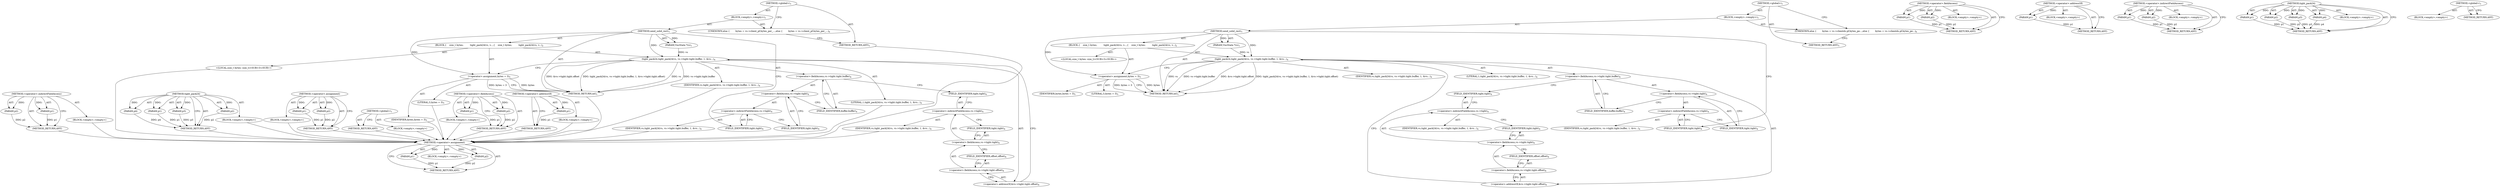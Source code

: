 digraph "&lt;global&gt;" {
vulnerable_76 [label=<(METHOD,&lt;operator&gt;.assignment)>];
vulnerable_77 [label=<(PARAM,p1)>];
vulnerable_78 [label=<(PARAM,p2)>];
vulnerable_79 [label=<(BLOCK,&lt;empty&gt;,&lt;empty&gt;)>];
vulnerable_80 [label=<(METHOD_RETURN,ANY)>];
vulnerable_6 [label=<(METHOD,&lt;global&gt;)<SUB>1</SUB>>];
vulnerable_7 [label=<(BLOCK,&lt;empty&gt;,&lt;empty&gt;)<SUB>1</SUB>>];
vulnerable_8 [label=<(METHOD,send_solid_rect)<SUB>1</SUB>>];
vulnerable_9 [label=<(PARAM,VncState *vs)<SUB>1</SUB>>];
vulnerable_10 [label=<(BLOCK,{
    size_t bytes;
         tight_pack24(vs, v...,{
    size_t bytes;
         tight_pack24(vs, v...)<SUB>2</SUB>>];
vulnerable_11 [label="<(LOCAL,size_t bytes: size_t)<SUB>3</SUB>>"];
vulnerable_12 [label=<(tight_pack24,tight_pack24(vs, vs-&gt;tight.tight.buffer, 1, &amp;vs...)<SUB>4</SUB>>];
vulnerable_13 [label=<(IDENTIFIER,vs,tight_pack24(vs, vs-&gt;tight.tight.buffer, 1, &amp;vs...)<SUB>4</SUB>>];
vulnerable_14 [label=<(&lt;operator&gt;.fieldAccess,vs-&gt;tight.tight.buffer)<SUB>4</SUB>>];
vulnerable_15 [label=<(&lt;operator&gt;.fieldAccess,vs-&gt;tight.tight)<SUB>4</SUB>>];
vulnerable_16 [label=<(&lt;operator&gt;.indirectFieldAccess,vs-&gt;tight)<SUB>4</SUB>>];
vulnerable_17 [label=<(IDENTIFIER,vs,tight_pack24(vs, vs-&gt;tight.tight.buffer, 1, &amp;vs...)<SUB>4</SUB>>];
vulnerable_18 [label=<(FIELD_IDENTIFIER,tight,tight)<SUB>4</SUB>>];
vulnerable_19 [label=<(FIELD_IDENTIFIER,tight,tight)<SUB>4</SUB>>];
vulnerable_20 [label=<(FIELD_IDENTIFIER,buffer,buffer)<SUB>4</SUB>>];
vulnerable_21 [label=<(LITERAL,1,tight_pack24(vs, vs-&gt;tight.tight.buffer, 1, &amp;vs...)<SUB>4</SUB>>];
vulnerable_22 [label=<(&lt;operator&gt;.addressOf,&amp;vs-&gt;tight.tight.offset)<SUB>4</SUB>>];
vulnerable_23 [label=<(&lt;operator&gt;.fieldAccess,vs-&gt;tight.tight.offset)<SUB>4</SUB>>];
vulnerable_24 [label=<(&lt;operator&gt;.fieldAccess,vs-&gt;tight.tight)<SUB>4</SUB>>];
vulnerable_25 [label=<(&lt;operator&gt;.indirectFieldAccess,vs-&gt;tight)<SUB>4</SUB>>];
vulnerable_26 [label=<(IDENTIFIER,vs,tight_pack24(vs, vs-&gt;tight.tight.buffer, 1, &amp;vs...)<SUB>4</SUB>>];
vulnerable_27 [label=<(FIELD_IDENTIFIER,tight,tight)<SUB>4</SUB>>];
vulnerable_28 [label=<(FIELD_IDENTIFIER,tight,tight)<SUB>4</SUB>>];
vulnerable_29 [label=<(FIELD_IDENTIFIER,offset,offset)<SUB>4</SUB>>];
vulnerable_30 [label=<(&lt;operator&gt;.assignment,bytes = 3)<SUB>5</SUB>>];
vulnerable_31 [label=<(IDENTIFIER,bytes,bytes = 3)<SUB>5</SUB>>];
vulnerable_32 [label=<(LITERAL,3,bytes = 3)<SUB>5</SUB>>];
vulnerable_33 [label=<(METHOD_RETURN,int)<SUB>1</SUB>>];
vulnerable_35 [label=<(UNKNOWN,else {
        bytes = vs-&gt;clientds.pf.bytes_pe...,else {
        bytes = vs-&gt;clientds.pf.bytes_pe...)<SUB>6</SUB>>];
vulnerable_36 [label=<(METHOD_RETURN,ANY)<SUB>1</SUB>>];
vulnerable_62 [label=<(METHOD,&lt;operator&gt;.fieldAccess)>];
vulnerable_63 [label=<(PARAM,p1)>];
vulnerable_64 [label=<(PARAM,p2)>];
vulnerable_65 [label=<(BLOCK,&lt;empty&gt;,&lt;empty&gt;)>];
vulnerable_66 [label=<(METHOD_RETURN,ANY)>];
vulnerable_72 [label=<(METHOD,&lt;operator&gt;.addressOf)>];
vulnerable_73 [label=<(PARAM,p1)>];
vulnerable_74 [label=<(BLOCK,&lt;empty&gt;,&lt;empty&gt;)>];
vulnerable_75 [label=<(METHOD_RETURN,ANY)>];
vulnerable_67 [label=<(METHOD,&lt;operator&gt;.indirectFieldAccess)>];
vulnerable_68 [label=<(PARAM,p1)>];
vulnerable_69 [label=<(PARAM,p2)>];
vulnerable_70 [label=<(BLOCK,&lt;empty&gt;,&lt;empty&gt;)>];
vulnerable_71 [label=<(METHOD_RETURN,ANY)>];
vulnerable_55 [label=<(METHOD,tight_pack24)>];
vulnerable_56 [label=<(PARAM,p1)>];
vulnerable_57 [label=<(PARAM,p2)>];
vulnerable_58 [label=<(PARAM,p3)>];
vulnerable_59 [label=<(PARAM,p4)>];
vulnerable_60 [label=<(BLOCK,&lt;empty&gt;,&lt;empty&gt;)>];
vulnerable_61 [label=<(METHOD_RETURN,ANY)>];
vulnerable_49 [label=<(METHOD,&lt;global&gt;)<SUB>1</SUB>>];
vulnerable_50 [label=<(BLOCK,&lt;empty&gt;,&lt;empty&gt;)>];
vulnerable_51 [label=<(METHOD_RETURN,ANY)>];
fixed_76 [label=<(METHOD,&lt;operator&gt;.assignment)>];
fixed_77 [label=<(PARAM,p1)>];
fixed_78 [label=<(PARAM,p2)>];
fixed_79 [label=<(BLOCK,&lt;empty&gt;,&lt;empty&gt;)>];
fixed_80 [label=<(METHOD_RETURN,ANY)>];
fixed_6 [label=<(METHOD,&lt;global&gt;)<SUB>1</SUB>>];
fixed_7 [label=<(BLOCK,&lt;empty&gt;,&lt;empty&gt;)<SUB>1</SUB>>];
fixed_8 [label=<(METHOD,send_solid_rect)<SUB>1</SUB>>];
fixed_9 [label=<(PARAM,VncState *vs)<SUB>1</SUB>>];
fixed_10 [label=<(BLOCK,{
    size_t bytes;
         tight_pack24(vs, v...,{
    size_t bytes;
         tight_pack24(vs, v...)<SUB>2</SUB>>];
fixed_11 [label="<(LOCAL,size_t bytes: size_t)<SUB>3</SUB>>"];
fixed_12 [label=<(tight_pack24,tight_pack24(vs, vs-&gt;tight.tight.buffer, 1, &amp;vs...)<SUB>4</SUB>>];
fixed_13 [label=<(IDENTIFIER,vs,tight_pack24(vs, vs-&gt;tight.tight.buffer, 1, &amp;vs...)<SUB>4</SUB>>];
fixed_14 [label=<(&lt;operator&gt;.fieldAccess,vs-&gt;tight.tight.buffer)<SUB>4</SUB>>];
fixed_15 [label=<(&lt;operator&gt;.fieldAccess,vs-&gt;tight.tight)<SUB>4</SUB>>];
fixed_16 [label=<(&lt;operator&gt;.indirectFieldAccess,vs-&gt;tight)<SUB>4</SUB>>];
fixed_17 [label=<(IDENTIFIER,vs,tight_pack24(vs, vs-&gt;tight.tight.buffer, 1, &amp;vs...)<SUB>4</SUB>>];
fixed_18 [label=<(FIELD_IDENTIFIER,tight,tight)<SUB>4</SUB>>];
fixed_19 [label=<(FIELD_IDENTIFIER,tight,tight)<SUB>4</SUB>>];
fixed_20 [label=<(FIELD_IDENTIFIER,buffer,buffer)<SUB>4</SUB>>];
fixed_21 [label=<(LITERAL,1,tight_pack24(vs, vs-&gt;tight.tight.buffer, 1, &amp;vs...)<SUB>4</SUB>>];
fixed_22 [label=<(&lt;operator&gt;.addressOf,&amp;vs-&gt;tight.tight.offset)<SUB>4</SUB>>];
fixed_23 [label=<(&lt;operator&gt;.fieldAccess,vs-&gt;tight.tight.offset)<SUB>4</SUB>>];
fixed_24 [label=<(&lt;operator&gt;.fieldAccess,vs-&gt;tight.tight)<SUB>4</SUB>>];
fixed_25 [label=<(&lt;operator&gt;.indirectFieldAccess,vs-&gt;tight)<SUB>4</SUB>>];
fixed_26 [label=<(IDENTIFIER,vs,tight_pack24(vs, vs-&gt;tight.tight.buffer, 1, &amp;vs...)<SUB>4</SUB>>];
fixed_27 [label=<(FIELD_IDENTIFIER,tight,tight)<SUB>4</SUB>>];
fixed_28 [label=<(FIELD_IDENTIFIER,tight,tight)<SUB>4</SUB>>];
fixed_29 [label=<(FIELD_IDENTIFIER,offset,offset)<SUB>4</SUB>>];
fixed_30 [label=<(&lt;operator&gt;.assignment,bytes = 3)<SUB>5</SUB>>];
fixed_31 [label=<(IDENTIFIER,bytes,bytes = 3)<SUB>5</SUB>>];
fixed_32 [label=<(LITERAL,3,bytes = 3)<SUB>5</SUB>>];
fixed_33 [label=<(METHOD_RETURN,int)<SUB>1</SUB>>];
fixed_35 [label=<(UNKNOWN,else {
        bytes = vs-&gt;client_pf.bytes_per_...,else {
        bytes = vs-&gt;client_pf.bytes_per_...)<SUB>6</SUB>>];
fixed_36 [label=<(METHOD_RETURN,ANY)<SUB>1</SUB>>];
fixed_62 [label=<(METHOD,&lt;operator&gt;.fieldAccess)>];
fixed_63 [label=<(PARAM,p1)>];
fixed_64 [label=<(PARAM,p2)>];
fixed_65 [label=<(BLOCK,&lt;empty&gt;,&lt;empty&gt;)>];
fixed_66 [label=<(METHOD_RETURN,ANY)>];
fixed_72 [label=<(METHOD,&lt;operator&gt;.addressOf)>];
fixed_73 [label=<(PARAM,p1)>];
fixed_74 [label=<(BLOCK,&lt;empty&gt;,&lt;empty&gt;)>];
fixed_75 [label=<(METHOD_RETURN,ANY)>];
fixed_67 [label=<(METHOD,&lt;operator&gt;.indirectFieldAccess)>];
fixed_68 [label=<(PARAM,p1)>];
fixed_69 [label=<(PARAM,p2)>];
fixed_70 [label=<(BLOCK,&lt;empty&gt;,&lt;empty&gt;)>];
fixed_71 [label=<(METHOD_RETURN,ANY)>];
fixed_55 [label=<(METHOD,tight_pack24)>];
fixed_56 [label=<(PARAM,p1)>];
fixed_57 [label=<(PARAM,p2)>];
fixed_58 [label=<(PARAM,p3)>];
fixed_59 [label=<(PARAM,p4)>];
fixed_60 [label=<(BLOCK,&lt;empty&gt;,&lt;empty&gt;)>];
fixed_61 [label=<(METHOD_RETURN,ANY)>];
fixed_49 [label=<(METHOD,&lt;global&gt;)<SUB>1</SUB>>];
fixed_50 [label=<(BLOCK,&lt;empty&gt;,&lt;empty&gt;)>];
fixed_51 [label=<(METHOD_RETURN,ANY)>];
vulnerable_76 -> vulnerable_77  [key=0, label="AST: "];
vulnerable_76 -> vulnerable_77  [key=1, label="DDG: "];
vulnerable_76 -> vulnerable_79  [key=0, label="AST: "];
vulnerable_76 -> vulnerable_78  [key=0, label="AST: "];
vulnerable_76 -> vulnerable_78  [key=1, label="DDG: "];
vulnerable_76 -> vulnerable_80  [key=0, label="AST: "];
vulnerable_76 -> vulnerable_80  [key=1, label="CFG: "];
vulnerable_77 -> vulnerable_80  [key=0, label="DDG: p1"];
vulnerable_78 -> vulnerable_80  [key=0, label="DDG: p2"];
vulnerable_6 -> vulnerable_7  [key=0, label="AST: "];
vulnerable_6 -> vulnerable_36  [key=0, label="AST: "];
vulnerable_6 -> vulnerable_35  [key=0, label="CFG: "];
vulnerable_7 -> vulnerable_8  [key=0, label="AST: "];
vulnerable_7 -> vulnerable_35  [key=0, label="AST: "];
vulnerable_8 -> vulnerable_9  [key=0, label="AST: "];
vulnerable_8 -> vulnerable_9  [key=1, label="DDG: "];
vulnerable_8 -> vulnerable_10  [key=0, label="AST: "];
vulnerable_8 -> vulnerable_33  [key=0, label="AST: "];
vulnerable_8 -> vulnerable_18  [key=0, label="CFG: "];
vulnerable_8 -> vulnerable_30  [key=0, label="DDG: "];
vulnerable_8 -> vulnerable_12  [key=0, label="DDG: "];
vulnerable_9 -> vulnerable_12  [key=0, label="DDG: vs"];
vulnerable_10 -> vulnerable_11  [key=0, label="AST: "];
vulnerable_10 -> vulnerable_12  [key=0, label="AST: "];
vulnerable_10 -> vulnerable_30  [key=0, label="AST: "];
vulnerable_12 -> vulnerable_13  [key=0, label="AST: "];
vulnerable_12 -> vulnerable_14  [key=0, label="AST: "];
vulnerable_12 -> vulnerable_21  [key=0, label="AST: "];
vulnerable_12 -> vulnerable_22  [key=0, label="AST: "];
vulnerable_12 -> vulnerable_30  [key=0, label="CFG: "];
vulnerable_12 -> vulnerable_33  [key=0, label="DDG: vs"];
vulnerable_12 -> vulnerable_33  [key=1, label="DDG: vs-&gt;tight.tight.buffer"];
vulnerable_12 -> vulnerable_33  [key=2, label="DDG: &amp;vs-&gt;tight.tight.offset"];
vulnerable_12 -> vulnerable_33  [key=3, label="DDG: tight_pack24(vs, vs-&gt;tight.tight.buffer, 1, &amp;vs-&gt;tight.tight.offset)"];
vulnerable_14 -> vulnerable_15  [key=0, label="AST: "];
vulnerable_14 -> vulnerable_20  [key=0, label="AST: "];
vulnerable_14 -> vulnerable_27  [key=0, label="CFG: "];
vulnerable_15 -> vulnerable_16  [key=0, label="AST: "];
vulnerable_15 -> vulnerable_19  [key=0, label="AST: "];
vulnerable_15 -> vulnerable_20  [key=0, label="CFG: "];
vulnerable_16 -> vulnerable_17  [key=0, label="AST: "];
vulnerable_16 -> vulnerable_18  [key=0, label="AST: "];
vulnerable_16 -> vulnerable_19  [key=0, label="CFG: "];
vulnerable_18 -> vulnerable_16  [key=0, label="CFG: "];
vulnerable_19 -> vulnerable_15  [key=0, label="CFG: "];
vulnerable_20 -> vulnerable_14  [key=0, label="CFG: "];
vulnerable_22 -> vulnerable_23  [key=0, label="AST: "];
vulnerable_22 -> vulnerable_12  [key=0, label="CFG: "];
vulnerable_23 -> vulnerable_24  [key=0, label="AST: "];
vulnerable_23 -> vulnerable_29  [key=0, label="AST: "];
vulnerable_23 -> vulnerable_22  [key=0, label="CFG: "];
vulnerable_24 -> vulnerable_25  [key=0, label="AST: "];
vulnerable_24 -> vulnerable_28  [key=0, label="AST: "];
vulnerable_24 -> vulnerable_29  [key=0, label="CFG: "];
vulnerable_25 -> vulnerable_26  [key=0, label="AST: "];
vulnerable_25 -> vulnerable_27  [key=0, label="AST: "];
vulnerable_25 -> vulnerable_28  [key=0, label="CFG: "];
vulnerable_27 -> vulnerable_25  [key=0, label="CFG: "];
vulnerable_28 -> vulnerable_24  [key=0, label="CFG: "];
vulnerable_29 -> vulnerable_23  [key=0, label="CFG: "];
vulnerable_30 -> vulnerable_31  [key=0, label="AST: "];
vulnerable_30 -> vulnerable_32  [key=0, label="AST: "];
vulnerable_30 -> vulnerable_33  [key=0, label="CFG: "];
vulnerable_30 -> vulnerable_33  [key=1, label="DDG: bytes"];
vulnerable_30 -> vulnerable_33  [key=2, label="DDG: bytes = 3"];
vulnerable_35 -> vulnerable_36  [key=0, label="CFG: "];
vulnerable_62 -> vulnerable_63  [key=0, label="AST: "];
vulnerable_62 -> vulnerable_63  [key=1, label="DDG: "];
vulnerable_62 -> vulnerable_65  [key=0, label="AST: "];
vulnerable_62 -> vulnerable_64  [key=0, label="AST: "];
vulnerable_62 -> vulnerable_64  [key=1, label="DDG: "];
vulnerable_62 -> vulnerable_66  [key=0, label="AST: "];
vulnerable_62 -> vulnerable_66  [key=1, label="CFG: "];
vulnerable_63 -> vulnerable_66  [key=0, label="DDG: p1"];
vulnerable_64 -> vulnerable_66  [key=0, label="DDG: p2"];
vulnerable_72 -> vulnerable_73  [key=0, label="AST: "];
vulnerable_72 -> vulnerable_73  [key=1, label="DDG: "];
vulnerable_72 -> vulnerable_74  [key=0, label="AST: "];
vulnerable_72 -> vulnerable_75  [key=0, label="AST: "];
vulnerable_72 -> vulnerable_75  [key=1, label="CFG: "];
vulnerable_73 -> vulnerable_75  [key=0, label="DDG: p1"];
vulnerable_67 -> vulnerable_68  [key=0, label="AST: "];
vulnerable_67 -> vulnerable_68  [key=1, label="DDG: "];
vulnerable_67 -> vulnerable_70  [key=0, label="AST: "];
vulnerable_67 -> vulnerable_69  [key=0, label="AST: "];
vulnerable_67 -> vulnerable_69  [key=1, label="DDG: "];
vulnerable_67 -> vulnerable_71  [key=0, label="AST: "];
vulnerable_67 -> vulnerable_71  [key=1, label="CFG: "];
vulnerable_68 -> vulnerable_71  [key=0, label="DDG: p1"];
vulnerable_69 -> vulnerable_71  [key=0, label="DDG: p2"];
vulnerable_55 -> vulnerable_56  [key=0, label="AST: "];
vulnerable_55 -> vulnerable_56  [key=1, label="DDG: "];
vulnerable_55 -> vulnerable_60  [key=0, label="AST: "];
vulnerable_55 -> vulnerable_57  [key=0, label="AST: "];
vulnerable_55 -> vulnerable_57  [key=1, label="DDG: "];
vulnerable_55 -> vulnerable_61  [key=0, label="AST: "];
vulnerable_55 -> vulnerable_61  [key=1, label="CFG: "];
vulnerable_55 -> vulnerable_58  [key=0, label="AST: "];
vulnerable_55 -> vulnerable_58  [key=1, label="DDG: "];
vulnerable_55 -> vulnerable_59  [key=0, label="AST: "];
vulnerable_55 -> vulnerable_59  [key=1, label="DDG: "];
vulnerable_56 -> vulnerable_61  [key=0, label="DDG: p1"];
vulnerable_57 -> vulnerable_61  [key=0, label="DDG: p2"];
vulnerable_58 -> vulnerable_61  [key=0, label="DDG: p3"];
vulnerable_59 -> vulnerable_61  [key=0, label="DDG: p4"];
vulnerable_49 -> vulnerable_50  [key=0, label="AST: "];
vulnerable_49 -> vulnerable_51  [key=0, label="AST: "];
vulnerable_49 -> vulnerable_51  [key=1, label="CFG: "];
fixed_76 -> fixed_77  [key=0, label="AST: "];
fixed_76 -> fixed_77  [key=1, label="DDG: "];
fixed_76 -> fixed_79  [key=0, label="AST: "];
fixed_76 -> fixed_78  [key=0, label="AST: "];
fixed_76 -> fixed_78  [key=1, label="DDG: "];
fixed_76 -> fixed_80  [key=0, label="AST: "];
fixed_76 -> fixed_80  [key=1, label="CFG: "];
fixed_77 -> fixed_80  [key=0, label="DDG: p1"];
fixed_78 -> fixed_80  [key=0, label="DDG: p2"];
fixed_79 -> vulnerable_76  [key=0];
fixed_80 -> vulnerable_76  [key=0];
fixed_6 -> fixed_7  [key=0, label="AST: "];
fixed_6 -> fixed_36  [key=0, label="AST: "];
fixed_6 -> fixed_35  [key=0, label="CFG: "];
fixed_7 -> fixed_8  [key=0, label="AST: "];
fixed_7 -> fixed_35  [key=0, label="AST: "];
fixed_8 -> fixed_9  [key=0, label="AST: "];
fixed_8 -> fixed_9  [key=1, label="DDG: "];
fixed_8 -> fixed_10  [key=0, label="AST: "];
fixed_8 -> fixed_33  [key=0, label="AST: "];
fixed_8 -> fixed_18  [key=0, label="CFG: "];
fixed_8 -> fixed_30  [key=0, label="DDG: "];
fixed_8 -> fixed_12  [key=0, label="DDG: "];
fixed_9 -> fixed_12  [key=0, label="DDG: vs"];
fixed_10 -> fixed_11  [key=0, label="AST: "];
fixed_10 -> fixed_12  [key=0, label="AST: "];
fixed_10 -> fixed_30  [key=0, label="AST: "];
fixed_11 -> vulnerable_76  [key=0];
fixed_12 -> fixed_13  [key=0, label="AST: "];
fixed_12 -> fixed_14  [key=0, label="AST: "];
fixed_12 -> fixed_21  [key=0, label="AST: "];
fixed_12 -> fixed_22  [key=0, label="AST: "];
fixed_12 -> fixed_30  [key=0, label="CFG: "];
fixed_12 -> fixed_33  [key=0, label="DDG: vs"];
fixed_12 -> fixed_33  [key=1, label="DDG: vs-&gt;tight.tight.buffer"];
fixed_12 -> fixed_33  [key=2, label="DDG: &amp;vs-&gt;tight.tight.offset"];
fixed_12 -> fixed_33  [key=3, label="DDG: tight_pack24(vs, vs-&gt;tight.tight.buffer, 1, &amp;vs-&gt;tight.tight.offset)"];
fixed_13 -> vulnerable_76  [key=0];
fixed_14 -> fixed_15  [key=0, label="AST: "];
fixed_14 -> fixed_20  [key=0, label="AST: "];
fixed_14 -> fixed_27  [key=0, label="CFG: "];
fixed_15 -> fixed_16  [key=0, label="AST: "];
fixed_15 -> fixed_19  [key=0, label="AST: "];
fixed_15 -> fixed_20  [key=0, label="CFG: "];
fixed_16 -> fixed_17  [key=0, label="AST: "];
fixed_16 -> fixed_18  [key=0, label="AST: "];
fixed_16 -> fixed_19  [key=0, label="CFG: "];
fixed_17 -> vulnerable_76  [key=0];
fixed_18 -> fixed_16  [key=0, label="CFG: "];
fixed_19 -> fixed_15  [key=0, label="CFG: "];
fixed_20 -> fixed_14  [key=0, label="CFG: "];
fixed_21 -> vulnerable_76  [key=0];
fixed_22 -> fixed_23  [key=0, label="AST: "];
fixed_22 -> fixed_12  [key=0, label="CFG: "];
fixed_23 -> fixed_24  [key=0, label="AST: "];
fixed_23 -> fixed_29  [key=0, label="AST: "];
fixed_23 -> fixed_22  [key=0, label="CFG: "];
fixed_24 -> fixed_25  [key=0, label="AST: "];
fixed_24 -> fixed_28  [key=0, label="AST: "];
fixed_24 -> fixed_29  [key=0, label="CFG: "];
fixed_25 -> fixed_26  [key=0, label="AST: "];
fixed_25 -> fixed_27  [key=0, label="AST: "];
fixed_25 -> fixed_28  [key=0, label="CFG: "];
fixed_26 -> vulnerable_76  [key=0];
fixed_27 -> fixed_25  [key=0, label="CFG: "];
fixed_28 -> fixed_24  [key=0, label="CFG: "];
fixed_29 -> fixed_23  [key=0, label="CFG: "];
fixed_30 -> fixed_31  [key=0, label="AST: "];
fixed_30 -> fixed_32  [key=0, label="AST: "];
fixed_30 -> fixed_33  [key=0, label="CFG: "];
fixed_30 -> fixed_33  [key=1, label="DDG: bytes"];
fixed_30 -> fixed_33  [key=2, label="DDG: bytes = 3"];
fixed_31 -> vulnerable_76  [key=0];
fixed_32 -> vulnerable_76  [key=0];
fixed_33 -> vulnerable_76  [key=0];
fixed_35 -> fixed_36  [key=0, label="CFG: "];
fixed_36 -> vulnerable_76  [key=0];
fixed_62 -> fixed_63  [key=0, label="AST: "];
fixed_62 -> fixed_63  [key=1, label="DDG: "];
fixed_62 -> fixed_65  [key=0, label="AST: "];
fixed_62 -> fixed_64  [key=0, label="AST: "];
fixed_62 -> fixed_64  [key=1, label="DDG: "];
fixed_62 -> fixed_66  [key=0, label="AST: "];
fixed_62 -> fixed_66  [key=1, label="CFG: "];
fixed_63 -> fixed_66  [key=0, label="DDG: p1"];
fixed_64 -> fixed_66  [key=0, label="DDG: p2"];
fixed_65 -> vulnerable_76  [key=0];
fixed_66 -> vulnerable_76  [key=0];
fixed_72 -> fixed_73  [key=0, label="AST: "];
fixed_72 -> fixed_73  [key=1, label="DDG: "];
fixed_72 -> fixed_74  [key=0, label="AST: "];
fixed_72 -> fixed_75  [key=0, label="AST: "];
fixed_72 -> fixed_75  [key=1, label="CFG: "];
fixed_73 -> fixed_75  [key=0, label="DDG: p1"];
fixed_74 -> vulnerable_76  [key=0];
fixed_75 -> vulnerable_76  [key=0];
fixed_67 -> fixed_68  [key=0, label="AST: "];
fixed_67 -> fixed_68  [key=1, label="DDG: "];
fixed_67 -> fixed_70  [key=0, label="AST: "];
fixed_67 -> fixed_69  [key=0, label="AST: "];
fixed_67 -> fixed_69  [key=1, label="DDG: "];
fixed_67 -> fixed_71  [key=0, label="AST: "];
fixed_67 -> fixed_71  [key=1, label="CFG: "];
fixed_68 -> fixed_71  [key=0, label="DDG: p1"];
fixed_69 -> fixed_71  [key=0, label="DDG: p2"];
fixed_70 -> vulnerable_76  [key=0];
fixed_71 -> vulnerable_76  [key=0];
fixed_55 -> fixed_56  [key=0, label="AST: "];
fixed_55 -> fixed_56  [key=1, label="DDG: "];
fixed_55 -> fixed_60  [key=0, label="AST: "];
fixed_55 -> fixed_57  [key=0, label="AST: "];
fixed_55 -> fixed_57  [key=1, label="DDG: "];
fixed_55 -> fixed_61  [key=0, label="AST: "];
fixed_55 -> fixed_61  [key=1, label="CFG: "];
fixed_55 -> fixed_58  [key=0, label="AST: "];
fixed_55 -> fixed_58  [key=1, label="DDG: "];
fixed_55 -> fixed_59  [key=0, label="AST: "];
fixed_55 -> fixed_59  [key=1, label="DDG: "];
fixed_56 -> fixed_61  [key=0, label="DDG: p1"];
fixed_57 -> fixed_61  [key=0, label="DDG: p2"];
fixed_58 -> fixed_61  [key=0, label="DDG: p3"];
fixed_59 -> fixed_61  [key=0, label="DDG: p4"];
fixed_60 -> vulnerable_76  [key=0];
fixed_61 -> vulnerable_76  [key=0];
fixed_49 -> fixed_50  [key=0, label="AST: "];
fixed_49 -> fixed_51  [key=0, label="AST: "];
fixed_49 -> fixed_51  [key=1, label="CFG: "];
fixed_50 -> vulnerable_76  [key=0];
fixed_51 -> vulnerable_76  [key=0];
}
